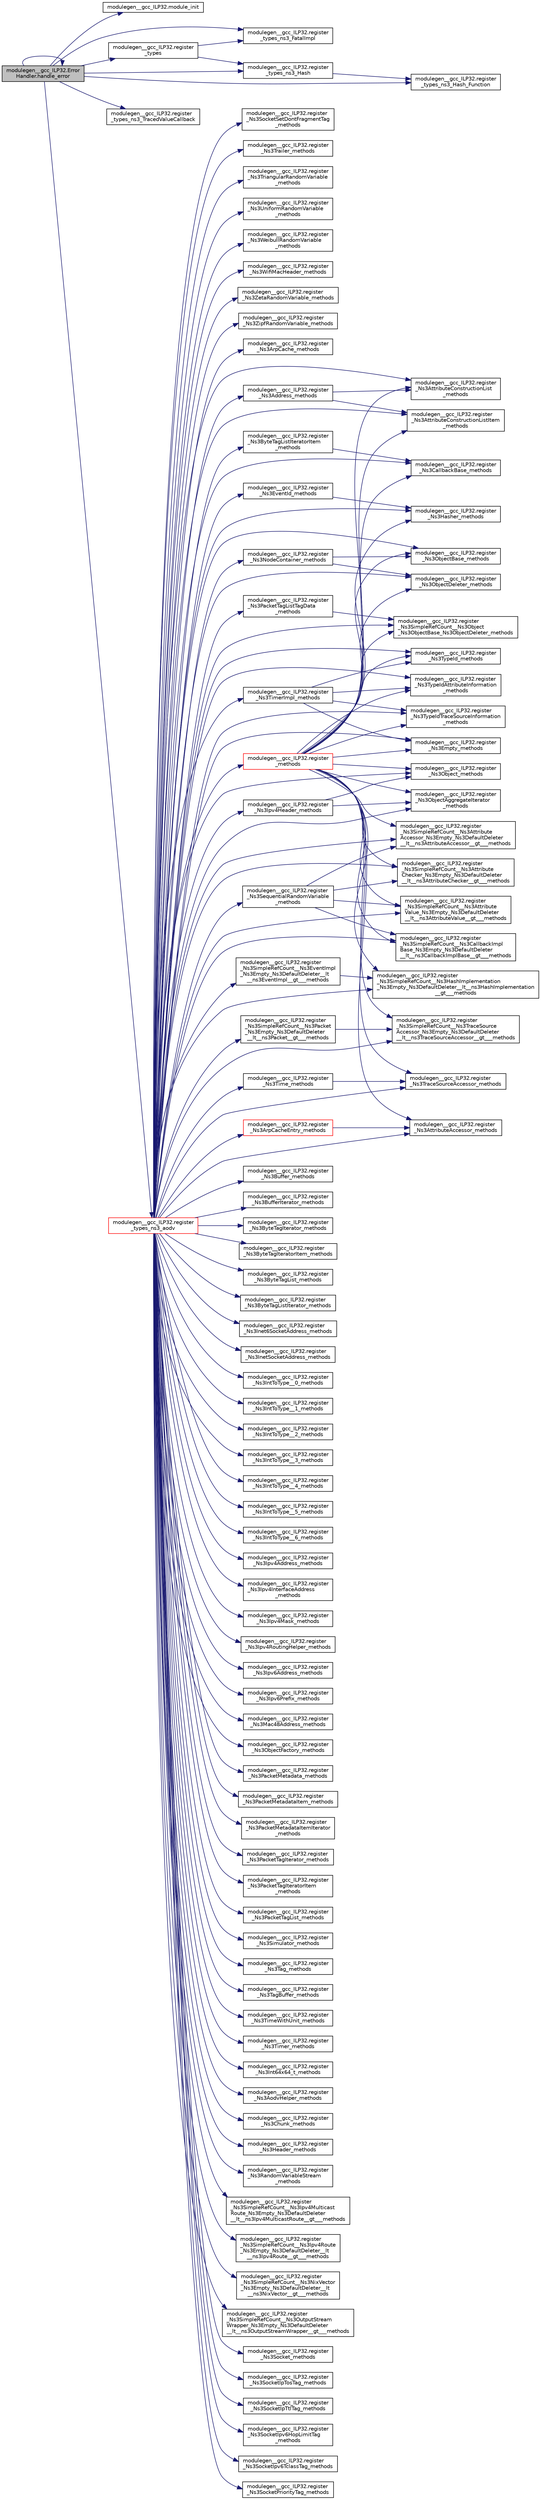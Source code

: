 digraph "modulegen__gcc_ILP32.ErrorHandler.handle_error"
{
  edge [fontname="Helvetica",fontsize="10",labelfontname="Helvetica",labelfontsize="10"];
  node [fontname="Helvetica",fontsize="10",shape=record];
  rankdir="LR";
  Node1 [label="modulegen__gcc_ILP32.Error\lHandler.handle_error",height=0.2,width=0.4,color="black", fillcolor="grey75", style="filled", fontcolor="black"];
  Node1 -> Node1 [color="midnightblue",fontsize="10",style="solid"];
  Node1 -> Node2 [color="midnightblue",fontsize="10",style="solid"];
  Node2 [label="modulegen__gcc_ILP32.module_init",height=0.2,width=0.4,color="black", fillcolor="white", style="filled",URL="$d5/d79/namespacemodulegen____gcc__ILP32.html#adeca9ed3c99593bd5eb3b0bd7981c321"];
  Node1 -> Node3 [color="midnightblue",fontsize="10",style="solid"];
  Node3 [label="modulegen__gcc_ILP32.register\l_types",height=0.2,width=0.4,color="black", fillcolor="white", style="filled",URL="$d5/d79/namespacemodulegen____gcc__ILP32.html#af565b2741bb1cd768d289459114389b9"];
  Node3 -> Node4 [color="midnightblue",fontsize="10",style="solid"];
  Node4 [label="modulegen__gcc_ILP32.register\l_types_ns3_FatalImpl",height=0.2,width=0.4,color="black", fillcolor="white", style="filled",URL="$d5/d79/namespacemodulegen____gcc__ILP32.html#aab873702fb2d41d9a78db27492ae87a5"];
  Node3 -> Node5 [color="midnightblue",fontsize="10",style="solid"];
  Node5 [label="modulegen__gcc_ILP32.register\l_types_ns3_Hash",height=0.2,width=0.4,color="black", fillcolor="white", style="filled",URL="$d5/d79/namespacemodulegen____gcc__ILP32.html#a0bce51bcadf44c501181b3a56b927a40"];
  Node5 -> Node6 [color="midnightblue",fontsize="10",style="solid"];
  Node6 [label="modulegen__gcc_ILP32.register\l_types_ns3_Hash_Function",height=0.2,width=0.4,color="black", fillcolor="white", style="filled",URL="$d5/d79/namespacemodulegen____gcc__ILP32.html#af8a17079f3fe7bb312bb8a09266937fa"];
  Node1 -> Node4 [color="midnightblue",fontsize="10",style="solid"];
  Node1 -> Node5 [color="midnightblue",fontsize="10",style="solid"];
  Node1 -> Node7 [color="midnightblue",fontsize="10",style="solid"];
  Node7 [label="modulegen__gcc_ILP32.register\l_types_ns3_TracedValueCallback",height=0.2,width=0.4,color="black", fillcolor="white", style="filled",URL="$d5/d79/namespacemodulegen____gcc__ILP32.html#a1410eba4e1bf09d877cd7bd0ae8e66ef"];
  Node1 -> Node8 [color="midnightblue",fontsize="10",style="solid"];
  Node8 [label="modulegen__gcc_ILP32.register\l_types_ns3_aodv",height=0.2,width=0.4,color="red", fillcolor="white", style="filled",URL="$d5/d79/namespacemodulegen____gcc__ILP32.html#a3d2d4b1e931e6c2b4e9944340daab0ec"];
  Node8 -> Node9 [color="midnightblue",fontsize="10",style="solid"];
  Node9 [label="modulegen__gcc_ILP32.register\l_methods",height=0.2,width=0.4,color="red", fillcolor="white", style="filled",URL="$d5/d79/namespacemodulegen____gcc__ILP32.html#a94ccb7f04a4251f5353b68c8c69cb5fa"];
  Node9 -> Node10 [color="midnightblue",fontsize="10",style="solid"];
  Node10 [label="modulegen__gcc_ILP32.register\l_Ns3AttributeConstructionList\l_methods",height=0.2,width=0.4,color="black", fillcolor="white", style="filled",URL="$d5/d79/namespacemodulegen____gcc__ILP32.html#a8e5f62edcbcf1da6ad9a86c08224bd88"];
  Node9 -> Node11 [color="midnightblue",fontsize="10",style="solid"];
  Node11 [label="modulegen__gcc_ILP32.register\l_Ns3AttributeConstructionListItem\l_methods",height=0.2,width=0.4,color="black", fillcolor="white", style="filled",URL="$d5/d79/namespacemodulegen____gcc__ILP32.html#ace7f1f66407f5bc96929772acd5a537c"];
  Node9 -> Node12 [color="midnightblue",fontsize="10",style="solid"];
  Node12 [label="modulegen__gcc_ILP32.register\l_Ns3CallbackBase_methods",height=0.2,width=0.4,color="black", fillcolor="white", style="filled",URL="$d5/d79/namespacemodulegen____gcc__ILP32.html#a0eba0aa92f0bdc57a46a1520487f32d1"];
  Node9 -> Node13 [color="midnightblue",fontsize="10",style="solid"];
  Node13 [label="modulegen__gcc_ILP32.register\l_Ns3Hasher_methods",height=0.2,width=0.4,color="black", fillcolor="white", style="filled",URL="$d5/d79/namespacemodulegen____gcc__ILP32.html#a33425c5d69b8b6e93c725709f6aa95fb"];
  Node9 -> Node14 [color="midnightblue",fontsize="10",style="solid"];
  Node14 [label="modulegen__gcc_ILP32.register\l_Ns3ObjectBase_methods",height=0.2,width=0.4,color="black", fillcolor="white", style="filled",URL="$d5/d79/namespacemodulegen____gcc__ILP32.html#ae2b1090e9e01cb32c1979aebbbf2d3d0"];
  Node9 -> Node15 [color="midnightblue",fontsize="10",style="solid"];
  Node15 [label="modulegen__gcc_ILP32.register\l_Ns3ObjectDeleter_methods",height=0.2,width=0.4,color="black", fillcolor="white", style="filled",URL="$d5/d79/namespacemodulegen____gcc__ILP32.html#ae7b70d95135f82e9f3f5abb42654e3de"];
  Node9 -> Node16 [color="midnightblue",fontsize="10",style="solid"];
  Node16 [label="modulegen__gcc_ILP32.register\l_Ns3SimpleRefCount__Ns3Object\l_Ns3ObjectBase_Ns3ObjectDeleter_methods",height=0.2,width=0.4,color="black", fillcolor="white", style="filled",URL="$d5/d79/namespacemodulegen____gcc__ILP32.html#ac5f5e4798fdbd14c15d133fdd259a2e0"];
  Node9 -> Node17 [color="midnightblue",fontsize="10",style="solid"];
  Node17 [label="modulegen__gcc_ILP32.register\l_Ns3TypeId_methods",height=0.2,width=0.4,color="black", fillcolor="white", style="filled",URL="$d5/d79/namespacemodulegen____gcc__ILP32.html#a6436195ea7813af4a6f5611bac15066d"];
  Node9 -> Node18 [color="midnightblue",fontsize="10",style="solid"];
  Node18 [label="modulegen__gcc_ILP32.register\l_Ns3TypeIdAttributeInformation\l_methods",height=0.2,width=0.4,color="black", fillcolor="white", style="filled",URL="$d5/d79/namespacemodulegen____gcc__ILP32.html#afa4c5c57202d38b0cdfa0d7fd58b5797"];
  Node9 -> Node19 [color="midnightblue",fontsize="10",style="solid"];
  Node19 [label="modulegen__gcc_ILP32.register\l_Ns3TypeIdTraceSourceInformation\l_methods",height=0.2,width=0.4,color="black", fillcolor="white", style="filled",URL="$d5/d79/namespacemodulegen____gcc__ILP32.html#a839bc77808351c50cde37c45869c9ac2"];
  Node9 -> Node20 [color="midnightblue",fontsize="10",style="solid"];
  Node20 [label="modulegen__gcc_ILP32.register\l_Ns3Empty_methods",height=0.2,width=0.4,color="black", fillcolor="white", style="filled",URL="$d5/d79/namespacemodulegen____gcc__ILP32.html#aaaf5b4399b80410455abaa6263f1cd29"];
  Node9 -> Node21 [color="midnightblue",fontsize="10",style="solid"];
  Node21 [label="modulegen__gcc_ILP32.register\l_Ns3Object_methods",height=0.2,width=0.4,color="black", fillcolor="white", style="filled",URL="$d5/d79/namespacemodulegen____gcc__ILP32.html#a214a6e153873bc8ca6880fc3f4cb4cb0"];
  Node9 -> Node22 [color="midnightblue",fontsize="10",style="solid"];
  Node22 [label="modulegen__gcc_ILP32.register\l_Ns3ObjectAggregateIterator\l_methods",height=0.2,width=0.4,color="black", fillcolor="white", style="filled",URL="$d5/d79/namespacemodulegen____gcc__ILP32.html#aa803b137018709bb9ce4e0561d4ce0c7"];
  Node9 -> Node23 [color="midnightblue",fontsize="10",style="solid"];
  Node23 [label="modulegen__gcc_ILP32.register\l_Ns3SimpleRefCount__Ns3Attribute\lAccessor_Ns3Empty_Ns3DefaultDeleter\l__lt__ns3AttributeAccessor__gt___methods",height=0.2,width=0.4,color="black", fillcolor="white", style="filled",URL="$d5/d79/namespacemodulegen____gcc__ILP32.html#ac3ab36c44430c9b0f0301233bd18935b"];
  Node9 -> Node24 [color="midnightblue",fontsize="10",style="solid"];
  Node24 [label="modulegen__gcc_ILP32.register\l_Ns3SimpleRefCount__Ns3Attribute\lChecker_Ns3Empty_Ns3DefaultDeleter\l__lt__ns3AttributeChecker__gt___methods",height=0.2,width=0.4,color="black", fillcolor="white", style="filled",URL="$d5/d79/namespacemodulegen____gcc__ILP32.html#a8e35760026d969bed52bf02d5751f184"];
  Node9 -> Node25 [color="midnightblue",fontsize="10",style="solid"];
  Node25 [label="modulegen__gcc_ILP32.register\l_Ns3SimpleRefCount__Ns3Attribute\lValue_Ns3Empty_Ns3DefaultDeleter\l__lt__ns3AttributeValue__gt___methods",height=0.2,width=0.4,color="black", fillcolor="white", style="filled",URL="$d5/d79/namespacemodulegen____gcc__ILP32.html#ae37f0969d06fd5e11e962c9b2a58d222"];
  Node9 -> Node26 [color="midnightblue",fontsize="10",style="solid"];
  Node26 [label="modulegen__gcc_ILP32.register\l_Ns3SimpleRefCount__Ns3CallbackImpl\lBase_Ns3Empty_Ns3DefaultDeleter\l__lt__ns3CallbackImplBase__gt___methods",height=0.2,width=0.4,color="black", fillcolor="white", style="filled",URL="$d5/d79/namespacemodulegen____gcc__ILP32.html#a1725745354fc64e505a347b59ad09428"];
  Node9 -> Node27 [color="midnightblue",fontsize="10",style="solid"];
  Node27 [label="modulegen__gcc_ILP32.register\l_Ns3SimpleRefCount__Ns3HashImplementation\l_Ns3Empty_Ns3DefaultDeleter__lt__ns3HashImplementation\l__gt___methods",height=0.2,width=0.4,color="black", fillcolor="white", style="filled",URL="$d5/d79/namespacemodulegen____gcc__ILP32.html#a59dad6cf46a3eb90ab74f8388a4708b9"];
  Node9 -> Node28 [color="midnightblue",fontsize="10",style="solid"];
  Node28 [label="modulegen__gcc_ILP32.register\l_Ns3SimpleRefCount__Ns3TraceSource\lAccessor_Ns3Empty_Ns3DefaultDeleter\l__lt__ns3TraceSourceAccessor__gt___methods",height=0.2,width=0.4,color="black", fillcolor="white", style="filled",URL="$d5/d79/namespacemodulegen____gcc__ILP32.html#a54ea4c3c62de90cf295c66cffbc336c8"];
  Node9 -> Node29 [color="midnightblue",fontsize="10",style="solid"];
  Node29 [label="modulegen__gcc_ILP32.register\l_Ns3TraceSourceAccessor_methods",height=0.2,width=0.4,color="black", fillcolor="white", style="filled",URL="$d5/d79/namespacemodulegen____gcc__ILP32.html#a3451d08858386f1fa04131d165c83ba0"];
  Node9 -> Node30 [color="midnightblue",fontsize="10",style="solid"];
  Node30 [label="modulegen__gcc_ILP32.register\l_Ns3AttributeAccessor_methods",height=0.2,width=0.4,color="black", fillcolor="white", style="filled",URL="$d5/d79/namespacemodulegen____gcc__ILP32.html#a8f1258b8ab8ec43af174fc3ff9198eb6"];
  Node8 -> Node31 [color="midnightblue",fontsize="10",style="solid"];
  Node31 [label="modulegen__gcc_ILP32.register\l_Ns3Address_methods",height=0.2,width=0.4,color="black", fillcolor="white", style="filled",URL="$d5/d79/namespacemodulegen____gcc__ILP32.html#afc9e83375dc30250cd5d7973f09379a5"];
  Node31 -> Node10 [color="midnightblue",fontsize="10",style="solid"];
  Node31 -> Node11 [color="midnightblue",fontsize="10",style="solid"];
  Node8 -> Node10 [color="midnightblue",fontsize="10",style="solid"];
  Node8 -> Node11 [color="midnightblue",fontsize="10",style="solid"];
  Node8 -> Node32 [color="midnightblue",fontsize="10",style="solid"];
  Node32 [label="modulegen__gcc_ILP32.register\l_Ns3Buffer_methods",height=0.2,width=0.4,color="black", fillcolor="white", style="filled",URL="$d5/d79/namespacemodulegen____gcc__ILP32.html#a03d0a1e8a8592e4ba6f8ede106e1296e"];
  Node8 -> Node33 [color="midnightblue",fontsize="10",style="solid"];
  Node33 [label="modulegen__gcc_ILP32.register\l_Ns3BufferIterator_methods",height=0.2,width=0.4,color="black", fillcolor="white", style="filled",URL="$d5/d79/namespacemodulegen____gcc__ILP32.html#a878cdb9dc61acbc26f4e03349fb4d5ab"];
  Node8 -> Node34 [color="midnightblue",fontsize="10",style="solid"];
  Node34 [label="modulegen__gcc_ILP32.register\l_Ns3ByteTagIterator_methods",height=0.2,width=0.4,color="black", fillcolor="white", style="filled",URL="$d5/d79/namespacemodulegen____gcc__ILP32.html#ae03f3c65da14af22cebfe1ccadfd8c7d"];
  Node8 -> Node35 [color="midnightblue",fontsize="10",style="solid"];
  Node35 [label="modulegen__gcc_ILP32.register\l_Ns3ByteTagIteratorItem_methods",height=0.2,width=0.4,color="black", fillcolor="white", style="filled",URL="$d5/d79/namespacemodulegen____gcc__ILP32.html#a3ebfdd7dfa69d398fc1a31f3343bd057"];
  Node8 -> Node36 [color="midnightblue",fontsize="10",style="solid"];
  Node36 [label="modulegen__gcc_ILP32.register\l_Ns3ByteTagList_methods",height=0.2,width=0.4,color="black", fillcolor="white", style="filled",URL="$d5/d79/namespacemodulegen____gcc__ILP32.html#a9d8234bc8a131df2df32c5f735b30ad9"];
  Node8 -> Node37 [color="midnightblue",fontsize="10",style="solid"];
  Node37 [label="modulegen__gcc_ILP32.register\l_Ns3ByteTagListIterator_methods",height=0.2,width=0.4,color="black", fillcolor="white", style="filled",URL="$d5/d79/namespacemodulegen____gcc__ILP32.html#ae0126e4036279c9c41f9ac4d00a6a681"];
  Node8 -> Node38 [color="midnightblue",fontsize="10",style="solid"];
  Node38 [label="modulegen__gcc_ILP32.register\l_Ns3ByteTagListIteratorItem\l_methods",height=0.2,width=0.4,color="black", fillcolor="white", style="filled",URL="$d5/d79/namespacemodulegen____gcc__ILP32.html#a14b17aa2d90542379fe16aec66129b68"];
  Node38 -> Node12 [color="midnightblue",fontsize="10",style="solid"];
  Node8 -> Node12 [color="midnightblue",fontsize="10",style="solid"];
  Node8 -> Node39 [color="midnightblue",fontsize="10",style="solid"];
  Node39 [label="modulegen__gcc_ILP32.register\l_Ns3EventId_methods",height=0.2,width=0.4,color="black", fillcolor="white", style="filled",URL="$d5/d79/namespacemodulegen____gcc__ILP32.html#a380e15c15390ba7c3f21a3162cb67911"];
  Node39 -> Node13 [color="midnightblue",fontsize="10",style="solid"];
  Node8 -> Node13 [color="midnightblue",fontsize="10",style="solid"];
  Node8 -> Node40 [color="midnightblue",fontsize="10",style="solid"];
  Node40 [label="modulegen__gcc_ILP32.register\l_Ns3Inet6SocketAddress_methods",height=0.2,width=0.4,color="black", fillcolor="white", style="filled",URL="$d5/d79/namespacemodulegen____gcc__ILP32.html#a8fa0508ee2e0cd45868b24b9c7f47ea6"];
  Node8 -> Node41 [color="midnightblue",fontsize="10",style="solid"];
  Node41 [label="modulegen__gcc_ILP32.register\l_Ns3InetSocketAddress_methods",height=0.2,width=0.4,color="black", fillcolor="white", style="filled",URL="$d5/d79/namespacemodulegen____gcc__ILP32.html#af47db5c9e5891cce492509429be285fb"];
  Node8 -> Node42 [color="midnightblue",fontsize="10",style="solid"];
  Node42 [label="modulegen__gcc_ILP32.register\l_Ns3IntToType__0_methods",height=0.2,width=0.4,color="black", fillcolor="white", style="filled",URL="$d5/d79/namespacemodulegen____gcc__ILP32.html#a882cff629b302f667945a35a04773022"];
  Node8 -> Node43 [color="midnightblue",fontsize="10",style="solid"];
  Node43 [label="modulegen__gcc_ILP32.register\l_Ns3IntToType__1_methods",height=0.2,width=0.4,color="black", fillcolor="white", style="filled",URL="$d5/d79/namespacemodulegen____gcc__ILP32.html#a4fd7cd80a67aebffa14f66c1b5bc99a0"];
  Node8 -> Node44 [color="midnightblue",fontsize="10",style="solid"];
  Node44 [label="modulegen__gcc_ILP32.register\l_Ns3IntToType__2_methods",height=0.2,width=0.4,color="black", fillcolor="white", style="filled",URL="$d5/d79/namespacemodulegen____gcc__ILP32.html#a6f82a7285953e5b865f17eb8ae3ece8a"];
  Node8 -> Node45 [color="midnightblue",fontsize="10",style="solid"];
  Node45 [label="modulegen__gcc_ILP32.register\l_Ns3IntToType__3_methods",height=0.2,width=0.4,color="black", fillcolor="white", style="filled",URL="$d5/d79/namespacemodulegen____gcc__ILP32.html#a0a126061e74df1f5650fc88031458e97"];
  Node8 -> Node46 [color="midnightblue",fontsize="10",style="solid"];
  Node46 [label="modulegen__gcc_ILP32.register\l_Ns3IntToType__4_methods",height=0.2,width=0.4,color="black", fillcolor="white", style="filled",URL="$d5/d79/namespacemodulegen____gcc__ILP32.html#a9dd3ebb9eeeb3020ebe9c97563d6a654"];
  Node8 -> Node47 [color="midnightblue",fontsize="10",style="solid"];
  Node47 [label="modulegen__gcc_ILP32.register\l_Ns3IntToType__5_methods",height=0.2,width=0.4,color="black", fillcolor="white", style="filled",URL="$d5/d79/namespacemodulegen____gcc__ILP32.html#a535b8e83f74940f4006189a7b73dc6d7"];
  Node8 -> Node48 [color="midnightblue",fontsize="10",style="solid"];
  Node48 [label="modulegen__gcc_ILP32.register\l_Ns3IntToType__6_methods",height=0.2,width=0.4,color="black", fillcolor="white", style="filled",URL="$d5/d79/namespacemodulegen____gcc__ILP32.html#a3fc8ec1fcdc97a92ebb2a9eda99812a5"];
  Node8 -> Node49 [color="midnightblue",fontsize="10",style="solid"];
  Node49 [label="modulegen__gcc_ILP32.register\l_Ns3Ipv4Address_methods",height=0.2,width=0.4,color="black", fillcolor="white", style="filled",URL="$d5/d79/namespacemodulegen____gcc__ILP32.html#a3a069cad6e59687195ff869fd35923d3"];
  Node8 -> Node50 [color="midnightblue",fontsize="10",style="solid"];
  Node50 [label="modulegen__gcc_ILP32.register\l_Ns3Ipv4InterfaceAddress\l_methods",height=0.2,width=0.4,color="black", fillcolor="white", style="filled",URL="$d5/d79/namespacemodulegen____gcc__ILP32.html#a09d0dfb1bfe3187cde56d7bf5232394f"];
  Node8 -> Node51 [color="midnightblue",fontsize="10",style="solid"];
  Node51 [label="modulegen__gcc_ILP32.register\l_Ns3Ipv4Mask_methods",height=0.2,width=0.4,color="black", fillcolor="white", style="filled",URL="$d5/d79/namespacemodulegen____gcc__ILP32.html#a4f3623d807ca57aa642b7e9d784b1747"];
  Node8 -> Node52 [color="midnightblue",fontsize="10",style="solid"];
  Node52 [label="modulegen__gcc_ILP32.register\l_Ns3Ipv4RoutingHelper_methods",height=0.2,width=0.4,color="black", fillcolor="white", style="filled",URL="$d5/d79/namespacemodulegen____gcc__ILP32.html#ab5bdc0e2ef22c998c26c2fcd841241bf"];
  Node8 -> Node53 [color="midnightblue",fontsize="10",style="solid"];
  Node53 [label="modulegen__gcc_ILP32.register\l_Ns3Ipv6Address_methods",height=0.2,width=0.4,color="black", fillcolor="white", style="filled",URL="$d5/d79/namespacemodulegen____gcc__ILP32.html#acc57372433d228dd060a3165e8c17c71"];
  Node8 -> Node54 [color="midnightblue",fontsize="10",style="solid"];
  Node54 [label="modulegen__gcc_ILP32.register\l_Ns3Ipv6Prefix_methods",height=0.2,width=0.4,color="black", fillcolor="white", style="filled",URL="$d5/d79/namespacemodulegen____gcc__ILP32.html#aa8595c3a98eeb16457cb2bea21656ecd"];
  Node8 -> Node55 [color="midnightblue",fontsize="10",style="solid"];
  Node55 [label="modulegen__gcc_ILP32.register\l_Ns3Mac48Address_methods",height=0.2,width=0.4,color="black", fillcolor="white", style="filled",URL="$d5/d79/namespacemodulegen____gcc__ILP32.html#a8e21fcb75de80cc6b1cd32abe7cfdd36"];
  Node8 -> Node56 [color="midnightblue",fontsize="10",style="solid"];
  Node56 [label="modulegen__gcc_ILP32.register\l_Ns3NodeContainer_methods",height=0.2,width=0.4,color="black", fillcolor="white", style="filled",URL="$d5/d79/namespacemodulegen____gcc__ILP32.html#a29b309b6bee1fe59273ea5b33c29fde1"];
  Node56 -> Node14 [color="midnightblue",fontsize="10",style="solid"];
  Node56 -> Node15 [color="midnightblue",fontsize="10",style="solid"];
  Node8 -> Node14 [color="midnightblue",fontsize="10",style="solid"];
  Node8 -> Node15 [color="midnightblue",fontsize="10",style="solid"];
  Node8 -> Node57 [color="midnightblue",fontsize="10",style="solid"];
  Node57 [label="modulegen__gcc_ILP32.register\l_Ns3ObjectFactory_methods",height=0.2,width=0.4,color="black", fillcolor="white", style="filled",URL="$d5/d79/namespacemodulegen____gcc__ILP32.html#a3c95ec67fc1514c6b5c58314ef81e38e"];
  Node8 -> Node58 [color="midnightblue",fontsize="10",style="solid"];
  Node58 [label="modulegen__gcc_ILP32.register\l_Ns3PacketMetadata_methods",height=0.2,width=0.4,color="black", fillcolor="white", style="filled",URL="$d5/d79/namespacemodulegen____gcc__ILP32.html#a219b8e3d7145a4b09888203032e16df7"];
  Node8 -> Node59 [color="midnightblue",fontsize="10",style="solid"];
  Node59 [label="modulegen__gcc_ILP32.register\l_Ns3PacketMetadataItem_methods",height=0.2,width=0.4,color="black", fillcolor="white", style="filled",URL="$d5/d79/namespacemodulegen____gcc__ILP32.html#aa4a4a003c4a8b7886a31cb3d1b2f9062"];
  Node8 -> Node60 [color="midnightblue",fontsize="10",style="solid"];
  Node60 [label="modulegen__gcc_ILP32.register\l_Ns3PacketMetadataItemIterator\l_methods",height=0.2,width=0.4,color="black", fillcolor="white", style="filled",URL="$d5/d79/namespacemodulegen____gcc__ILP32.html#af0c41f86c2c7e2875da9fd12e03ec3df"];
  Node8 -> Node61 [color="midnightblue",fontsize="10",style="solid"];
  Node61 [label="modulegen__gcc_ILP32.register\l_Ns3PacketTagIterator_methods",height=0.2,width=0.4,color="black", fillcolor="white", style="filled",URL="$d5/d79/namespacemodulegen____gcc__ILP32.html#a9af269241fe2e52d9713c6fef73ade54"];
  Node8 -> Node62 [color="midnightblue",fontsize="10",style="solid"];
  Node62 [label="modulegen__gcc_ILP32.register\l_Ns3PacketTagIteratorItem\l_methods",height=0.2,width=0.4,color="black", fillcolor="white", style="filled",URL="$d5/d79/namespacemodulegen____gcc__ILP32.html#a81cdb0716a2447fa9ebf30a8a43132d5"];
  Node8 -> Node63 [color="midnightblue",fontsize="10",style="solid"];
  Node63 [label="modulegen__gcc_ILP32.register\l_Ns3PacketTagList_methods",height=0.2,width=0.4,color="black", fillcolor="white", style="filled",URL="$d5/d79/namespacemodulegen____gcc__ILP32.html#a7f10f5444037901328380d4d5c08291a"];
  Node8 -> Node64 [color="midnightblue",fontsize="10",style="solid"];
  Node64 [label="modulegen__gcc_ILP32.register\l_Ns3PacketTagListTagData\l_methods",height=0.2,width=0.4,color="black", fillcolor="white", style="filled",URL="$d5/d79/namespacemodulegen____gcc__ILP32.html#aa623e91ff45aa8dce22ab35f70e26187"];
  Node64 -> Node16 [color="midnightblue",fontsize="10",style="solid"];
  Node8 -> Node16 [color="midnightblue",fontsize="10",style="solid"];
  Node8 -> Node65 [color="midnightblue",fontsize="10",style="solid"];
  Node65 [label="modulegen__gcc_ILP32.register\l_Ns3Simulator_methods",height=0.2,width=0.4,color="black", fillcolor="white", style="filled",URL="$d5/d79/namespacemodulegen____gcc__ILP32.html#aa549fc85b0feec2f8115e70db4c26c2a"];
  Node8 -> Node66 [color="midnightblue",fontsize="10",style="solid"];
  Node66 [label="modulegen__gcc_ILP32.register\l_Ns3Tag_methods",height=0.2,width=0.4,color="black", fillcolor="white", style="filled",URL="$d5/d79/namespacemodulegen____gcc__ILP32.html#a5578ddbed750d0c575df9ed36c4d86d6"];
  Node8 -> Node67 [color="midnightblue",fontsize="10",style="solid"];
  Node67 [label="modulegen__gcc_ILP32.register\l_Ns3TagBuffer_methods",height=0.2,width=0.4,color="black", fillcolor="white", style="filled",URL="$d5/d79/namespacemodulegen____gcc__ILP32.html#a24ac4bbf908e2dfdea2eca022c057906"];
  Node8 -> Node68 [color="midnightblue",fontsize="10",style="solid"];
  Node68 [label="modulegen__gcc_ILP32.register\l_Ns3TimeWithUnit_methods",height=0.2,width=0.4,color="black", fillcolor="white", style="filled",URL="$d5/d79/namespacemodulegen____gcc__ILP32.html#a8942fb893268c4774333e3a81c3cf7d3"];
  Node8 -> Node69 [color="midnightblue",fontsize="10",style="solid"];
  Node69 [label="modulegen__gcc_ILP32.register\l_Ns3Timer_methods",height=0.2,width=0.4,color="black", fillcolor="white", style="filled",URL="$d5/d79/namespacemodulegen____gcc__ILP32.html#a4fea7315551ea1db4452a58f6e841d7c"];
  Node8 -> Node70 [color="midnightblue",fontsize="10",style="solid"];
  Node70 [label="modulegen__gcc_ILP32.register\l_Ns3TimerImpl_methods",height=0.2,width=0.4,color="black", fillcolor="white", style="filled",URL="$d5/d79/namespacemodulegen____gcc__ILP32.html#ad4a8f9d422224c00132b21ead3c3b48a"];
  Node70 -> Node17 [color="midnightblue",fontsize="10",style="solid"];
  Node70 -> Node18 [color="midnightblue",fontsize="10",style="solid"];
  Node70 -> Node19 [color="midnightblue",fontsize="10",style="solid"];
  Node70 -> Node20 [color="midnightblue",fontsize="10",style="solid"];
  Node8 -> Node17 [color="midnightblue",fontsize="10",style="solid"];
  Node8 -> Node18 [color="midnightblue",fontsize="10",style="solid"];
  Node8 -> Node19 [color="midnightblue",fontsize="10",style="solid"];
  Node8 -> Node20 [color="midnightblue",fontsize="10",style="solid"];
  Node8 -> Node71 [color="midnightblue",fontsize="10",style="solid"];
  Node71 [label="modulegen__gcc_ILP32.register\l_Ns3Int64x64_t_methods",height=0.2,width=0.4,color="black", fillcolor="white", style="filled",URL="$d5/d79/namespacemodulegen____gcc__ILP32.html#a162a098f5d929c52ad2e6c3ed1f54204"];
  Node8 -> Node72 [color="midnightblue",fontsize="10",style="solid"];
  Node72 [label="modulegen__gcc_ILP32.register\l_Ns3AodvHelper_methods",height=0.2,width=0.4,color="black", fillcolor="white", style="filled",URL="$d5/d79/namespacemodulegen____gcc__ILP32.html#a50e1eee2e3efd52388c08634f7cd2d8f"];
  Node8 -> Node73 [color="midnightblue",fontsize="10",style="solid"];
  Node73 [label="modulegen__gcc_ILP32.register\l_Ns3Chunk_methods",height=0.2,width=0.4,color="black", fillcolor="white", style="filled",URL="$d5/d79/namespacemodulegen____gcc__ILP32.html#acca0b09c03a65420f803907cd64df814"];
  Node8 -> Node74 [color="midnightblue",fontsize="10",style="solid"];
  Node74 [label="modulegen__gcc_ILP32.register\l_Ns3Header_methods",height=0.2,width=0.4,color="black", fillcolor="white", style="filled",URL="$d5/d79/namespacemodulegen____gcc__ILP32.html#aa49e4221854466e73c3442d993373495"];
  Node8 -> Node75 [color="midnightblue",fontsize="10",style="solid"];
  Node75 [label="modulegen__gcc_ILP32.register\l_Ns3Ipv4Header_methods",height=0.2,width=0.4,color="black", fillcolor="white", style="filled",URL="$d5/d79/namespacemodulegen____gcc__ILP32.html#ae181c555d878440a25faf5f74ee7e8a1"];
  Node75 -> Node21 [color="midnightblue",fontsize="10",style="solid"];
  Node75 -> Node22 [color="midnightblue",fontsize="10",style="solid"];
  Node8 -> Node21 [color="midnightblue",fontsize="10",style="solid"];
  Node8 -> Node22 [color="midnightblue",fontsize="10",style="solid"];
  Node8 -> Node76 [color="midnightblue",fontsize="10",style="solid"];
  Node76 [label="modulegen__gcc_ILP32.register\l_Ns3RandomVariableStream\l_methods",height=0.2,width=0.4,color="black", fillcolor="white", style="filled",URL="$d5/d79/namespacemodulegen____gcc__ILP32.html#a8a007a5dc41faf281d3870b3feee4669"];
  Node8 -> Node77 [color="midnightblue",fontsize="10",style="solid"];
  Node77 [label="modulegen__gcc_ILP32.register\l_Ns3SequentialRandomVariable\l_methods",height=0.2,width=0.4,color="black", fillcolor="white", style="filled",URL="$d5/d79/namespacemodulegen____gcc__ILP32.html#a977006b47ef349be03ea356cf805516c"];
  Node77 -> Node23 [color="midnightblue",fontsize="10",style="solid"];
  Node77 -> Node24 [color="midnightblue",fontsize="10",style="solid"];
  Node77 -> Node25 [color="midnightblue",fontsize="10",style="solid"];
  Node77 -> Node26 [color="midnightblue",fontsize="10",style="solid"];
  Node8 -> Node23 [color="midnightblue",fontsize="10",style="solid"];
  Node8 -> Node24 [color="midnightblue",fontsize="10",style="solid"];
  Node8 -> Node25 [color="midnightblue",fontsize="10",style="solid"];
  Node8 -> Node26 [color="midnightblue",fontsize="10",style="solid"];
  Node8 -> Node78 [color="midnightblue",fontsize="10",style="solid"];
  Node78 [label="modulegen__gcc_ILP32.register\l_Ns3SimpleRefCount__Ns3EventImpl\l_Ns3Empty_Ns3DefaultDeleter__lt\l__ns3EventImpl__gt___methods",height=0.2,width=0.4,color="black", fillcolor="white", style="filled",URL="$d5/d79/namespacemodulegen____gcc__ILP32.html#a8101c8d46fb3608fb9b8e22e680f1793"];
  Node78 -> Node27 [color="midnightblue",fontsize="10",style="solid"];
  Node8 -> Node27 [color="midnightblue",fontsize="10",style="solid"];
  Node8 -> Node79 [color="midnightblue",fontsize="10",style="solid"];
  Node79 [label="modulegen__gcc_ILP32.register\l_Ns3SimpleRefCount__Ns3Ipv4Multicast\lRoute_Ns3Empty_Ns3DefaultDeleter\l__lt__ns3Ipv4MulticastRoute__gt___methods",height=0.2,width=0.4,color="black", fillcolor="white", style="filled",URL="$d5/d79/namespacemodulegen____gcc__ILP32.html#a46ccc6bf249e8bb1ba19bf6f39180d45"];
  Node8 -> Node80 [color="midnightblue",fontsize="10",style="solid"];
  Node80 [label="modulegen__gcc_ILP32.register\l_Ns3SimpleRefCount__Ns3Ipv4Route\l_Ns3Empty_Ns3DefaultDeleter__lt\l__ns3Ipv4Route__gt___methods",height=0.2,width=0.4,color="black", fillcolor="white", style="filled",URL="$d5/d79/namespacemodulegen____gcc__ILP32.html#a4089e3723f80b4237756851c380f9f8a"];
  Node8 -> Node81 [color="midnightblue",fontsize="10",style="solid"];
  Node81 [label="modulegen__gcc_ILP32.register\l_Ns3SimpleRefCount__Ns3NixVector\l_Ns3Empty_Ns3DefaultDeleter__lt\l__ns3NixVector__gt___methods",height=0.2,width=0.4,color="black", fillcolor="white", style="filled",URL="$d5/d79/namespacemodulegen____gcc__ILP32.html#acf2fe3353b3614ad36d5edc27d55dc08"];
  Node8 -> Node82 [color="midnightblue",fontsize="10",style="solid"];
  Node82 [label="modulegen__gcc_ILP32.register\l_Ns3SimpleRefCount__Ns3OutputStream\lWrapper_Ns3Empty_Ns3DefaultDeleter\l__lt__ns3OutputStreamWrapper__gt___methods",height=0.2,width=0.4,color="black", fillcolor="white", style="filled",URL="$d5/d79/namespacemodulegen____gcc__ILP32.html#a4d1d8838713af407eb5e2cdb71da8b0b"];
  Node8 -> Node83 [color="midnightblue",fontsize="10",style="solid"];
  Node83 [label="modulegen__gcc_ILP32.register\l_Ns3SimpleRefCount__Ns3Packet\l_Ns3Empty_Ns3DefaultDeleter\l__lt__ns3Packet__gt___methods",height=0.2,width=0.4,color="black", fillcolor="white", style="filled",URL="$d5/d79/namespacemodulegen____gcc__ILP32.html#a0ef742c28dd795a6ce9adfeac1b275b8"];
  Node83 -> Node28 [color="midnightblue",fontsize="10",style="solid"];
  Node8 -> Node28 [color="midnightblue",fontsize="10",style="solid"];
  Node8 -> Node84 [color="midnightblue",fontsize="10",style="solid"];
  Node84 [label="modulegen__gcc_ILP32.register\l_Ns3Socket_methods",height=0.2,width=0.4,color="black", fillcolor="white", style="filled",URL="$d5/d79/namespacemodulegen____gcc__ILP32.html#a8ce744b0ab962d945946183e651a1093"];
  Node8 -> Node85 [color="midnightblue",fontsize="10",style="solid"];
  Node85 [label="modulegen__gcc_ILP32.register\l_Ns3SocketIpTosTag_methods",height=0.2,width=0.4,color="black", fillcolor="white", style="filled",URL="$d5/d79/namespacemodulegen____gcc__ILP32.html#a1d60ddfb175255b5ce871317d24a10a0"];
  Node8 -> Node86 [color="midnightblue",fontsize="10",style="solid"];
  Node86 [label="modulegen__gcc_ILP32.register\l_Ns3SocketIpTtlTag_methods",height=0.2,width=0.4,color="black", fillcolor="white", style="filled",URL="$d5/d79/namespacemodulegen____gcc__ILP32.html#a9cff31572b2259709e940d9e2855c9ab"];
  Node8 -> Node87 [color="midnightblue",fontsize="10",style="solid"];
  Node87 [label="modulegen__gcc_ILP32.register\l_Ns3SocketIpv6HopLimitTag\l_methods",height=0.2,width=0.4,color="black", fillcolor="white", style="filled",URL="$d5/d79/namespacemodulegen____gcc__ILP32.html#a08d0087ff2c10e0c1bee2561ebe9367b"];
  Node8 -> Node88 [color="midnightblue",fontsize="10",style="solid"];
  Node88 [label="modulegen__gcc_ILP32.register\l_Ns3SocketIpv6TclassTag_methods",height=0.2,width=0.4,color="black", fillcolor="white", style="filled",URL="$d5/d79/namespacemodulegen____gcc__ILP32.html#aeaf274b2ff8afd19c5171f66e6813a49"];
  Node8 -> Node89 [color="midnightblue",fontsize="10",style="solid"];
  Node89 [label="modulegen__gcc_ILP32.register\l_Ns3SocketPriorityTag_methods",height=0.2,width=0.4,color="black", fillcolor="white", style="filled",URL="$d5/d79/namespacemodulegen____gcc__ILP32.html#ad1400349f5484561618e7daf55e8db46"];
  Node8 -> Node90 [color="midnightblue",fontsize="10",style="solid"];
  Node90 [label="modulegen__gcc_ILP32.register\l_Ns3SocketSetDontFragmentTag\l_methods",height=0.2,width=0.4,color="black", fillcolor="white", style="filled",URL="$d5/d79/namespacemodulegen____gcc__ILP32.html#aab7d3f70a48bea520a622e02343abfc9"];
  Node8 -> Node91 [color="midnightblue",fontsize="10",style="solid"];
  Node91 [label="modulegen__gcc_ILP32.register\l_Ns3Time_methods",height=0.2,width=0.4,color="black", fillcolor="white", style="filled",URL="$d5/d79/namespacemodulegen____gcc__ILP32.html#a4bcbbf479533e8b6fb238739668fe36d"];
  Node91 -> Node29 [color="midnightblue",fontsize="10",style="solid"];
  Node8 -> Node29 [color="midnightblue",fontsize="10",style="solid"];
  Node8 -> Node92 [color="midnightblue",fontsize="10",style="solid"];
  Node92 [label="modulegen__gcc_ILP32.register\l_Ns3Trailer_methods",height=0.2,width=0.4,color="black", fillcolor="white", style="filled",URL="$d5/d79/namespacemodulegen____gcc__ILP32.html#a7be1ac5e0e1a8ec544474f384e1642fc"];
  Node8 -> Node93 [color="midnightblue",fontsize="10",style="solid"];
  Node93 [label="modulegen__gcc_ILP32.register\l_Ns3TriangularRandomVariable\l_methods",height=0.2,width=0.4,color="black", fillcolor="white", style="filled",URL="$d5/d79/namespacemodulegen____gcc__ILP32.html#a56825f84f5a3f31c90087d3a4c1d8c0b"];
  Node8 -> Node94 [color="midnightblue",fontsize="10",style="solid"];
  Node94 [label="modulegen__gcc_ILP32.register\l_Ns3UniformRandomVariable\l_methods",height=0.2,width=0.4,color="black", fillcolor="white", style="filled",URL="$d5/d79/namespacemodulegen____gcc__ILP32.html#a5465d181d936c13f0d7dd97daae33da0"];
  Node8 -> Node95 [color="midnightblue",fontsize="10",style="solid"];
  Node95 [label="modulegen__gcc_ILP32.register\l_Ns3WeibullRandomVariable\l_methods",height=0.2,width=0.4,color="black", fillcolor="white", style="filled",URL="$d5/d79/namespacemodulegen____gcc__ILP32.html#a1b7e953b4fcdede15ddee8f372636aeb"];
  Node8 -> Node96 [color="midnightblue",fontsize="10",style="solid"];
  Node96 [label="modulegen__gcc_ILP32.register\l_Ns3WifiMacHeader_methods",height=0.2,width=0.4,color="black", fillcolor="white", style="filled",URL="$d5/d79/namespacemodulegen____gcc__ILP32.html#a14e96f7ce98b2d76de30dd1f32ac38b4"];
  Node8 -> Node97 [color="midnightblue",fontsize="10",style="solid"];
  Node97 [label="modulegen__gcc_ILP32.register\l_Ns3ZetaRandomVariable_methods",height=0.2,width=0.4,color="black", fillcolor="white", style="filled",URL="$d5/d79/namespacemodulegen____gcc__ILP32.html#aa274e4bd8d5ca034ca1600f4e3837763"];
  Node8 -> Node98 [color="midnightblue",fontsize="10",style="solid"];
  Node98 [label="modulegen__gcc_ILP32.register\l_Ns3ZipfRandomVariable_methods",height=0.2,width=0.4,color="black", fillcolor="white", style="filled",URL="$d5/d79/namespacemodulegen____gcc__ILP32.html#ac5e1d46fed6d871a113192dad04bec07"];
  Node8 -> Node99 [color="midnightblue",fontsize="10",style="solid"];
  Node99 [label="modulegen__gcc_ILP32.register\l_Ns3ArpCache_methods",height=0.2,width=0.4,color="black", fillcolor="white", style="filled",URL="$d5/d79/namespacemodulegen____gcc__ILP32.html#ad57765e1936081aa1df67f605f333780"];
  Node8 -> Node100 [color="midnightblue",fontsize="10",style="solid"];
  Node100 [label="modulegen__gcc_ILP32.register\l_Ns3ArpCacheEntry_methods",height=0.2,width=0.4,color="red", fillcolor="white", style="filled",URL="$d5/d79/namespacemodulegen____gcc__ILP32.html#a95f383206cd51bc4be8a202cd3e98ef2"];
  Node100 -> Node30 [color="midnightblue",fontsize="10",style="solid"];
  Node8 -> Node30 [color="midnightblue",fontsize="10",style="solid"];
  Node1 -> Node6 [color="midnightblue",fontsize="10",style="solid"];
}
